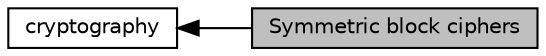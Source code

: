 digraph "Symmetric block ciphers"
{
  edge [fontname="Helvetica",fontsize="10",labelfontname="Helvetica",labelfontsize="10"];
  node [fontname="Helvetica",fontsize="10",shape=box];
  rankdir=LR;
  Node2 [label="cryptography",height=0.2,width=0.4,color="black", fillcolor="white", style="filled",URL="$d5/dfc/group__crypto.html",tooltip="Depends on general utilities and either OpenSSL or Intel ippcp."];
  Node1 [label="Symmetric block ciphers",height=0.2,width=0.4,color="black", fillcolor="grey75", style="filled", fontcolor="black",tooltip="Symmetric block ciphers suitable for use in TLS encryption."];
  Node2->Node1 [shape=plaintext, dir="back", style="solid"];
}
